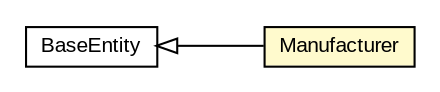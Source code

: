 #!/usr/local/bin/dot
#
# Class diagram 
# Generated by UMLGraph version R5_6-24-gf6e263 (http://www.umlgraph.org/)
#

digraph G {
	edge [fontname="arial",fontsize=10,labelfontname="arial",labelfontsize=10];
	node [fontname="arial",fontsize=10,shape=plaintext];
	nodesep=0.25;
	ranksep=0.5;
	rankdir=LR;
	// com.gwtplatform.carstore.server.dao.domain.Manufacturer
	c318861 [label=<<table title="com.gwtplatform.carstore.server.dao.domain.Manufacturer" border="0" cellborder="1" cellspacing="0" cellpadding="2" port="p" bgcolor="lemonChiffon" href="./Manufacturer.html">
		<tr><td><table border="0" cellspacing="0" cellpadding="1">
<tr><td align="center" balign="center"> Manufacturer </td></tr>
		</table></td></tr>
		</table>>, URL="./Manufacturer.html", fontname="arial", fontcolor="black", fontsize=10.0];
	// com.gwtplatform.carstore.shared.dto.BaseEntity
	c318891 [label=<<table title="com.gwtplatform.carstore.shared.dto.BaseEntity" border="0" cellborder="1" cellspacing="0" cellpadding="2" port="p" href="../../../shared/dto/BaseEntity.html">
		<tr><td><table border="0" cellspacing="0" cellpadding="1">
<tr><td align="center" balign="center"> BaseEntity </td></tr>
		</table></td></tr>
		</table>>, URL="../../../shared/dto/BaseEntity.html", fontname="arial", fontcolor="black", fontsize=10.0];
	//com.gwtplatform.carstore.server.dao.domain.Manufacturer extends com.gwtplatform.carstore.shared.dto.BaseEntity
	c318891:p -> c318861:p [dir=back,arrowtail=empty];
}

